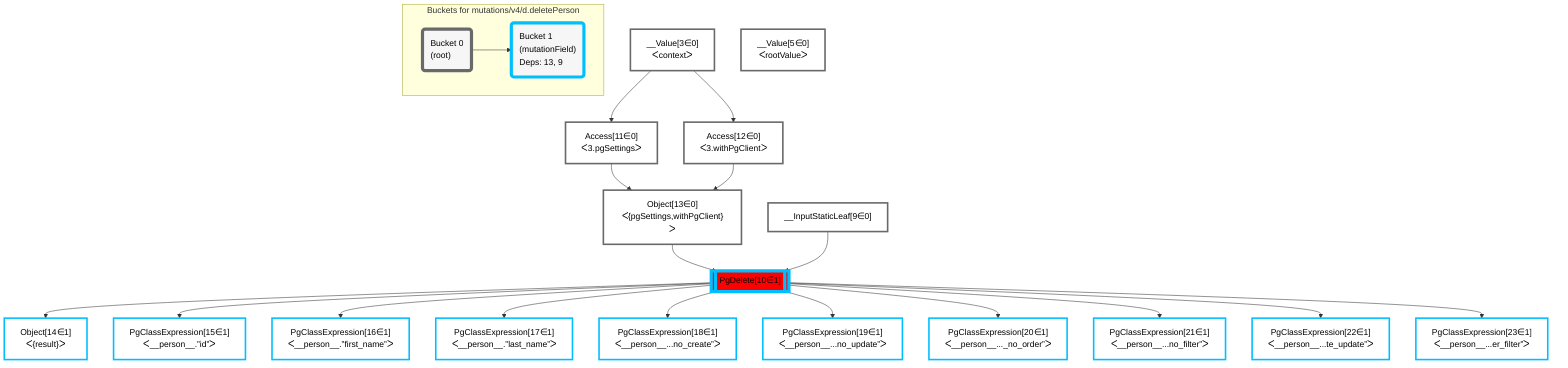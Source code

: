 graph TD
    classDef path fill:#eee,stroke:#000,color:#000
    classDef plan fill:#fff,stroke-width:3px,color:#000
    classDef itemplan fill:#fff,stroke-width:6px,color:#000
    classDef sideeffectplan fill:#f00,stroke-width:6px,color:#000
    classDef bucket fill:#f6f6f6,color:#000,stroke-width:6px,text-align:left


    %% define steps
    __Value3["__Value[3∈0]<br />ᐸcontextᐳ"]:::plan
    __Value5["__Value[5∈0]<br />ᐸrootValueᐳ"]:::plan
    __InputStaticLeaf9["__InputStaticLeaf[9∈0]"]:::plan
    Access11["Access[11∈0]<br />ᐸ3.pgSettingsᐳ"]:::plan
    Access12["Access[12∈0]<br />ᐸ3.withPgClientᐳ"]:::plan
    Object13["Object[13∈0]<br />ᐸ{pgSettings,withPgClient}ᐳ"]:::plan
    PgDelete10[["PgDelete[10∈1]"]]:::sideeffectplan
    Object14["Object[14∈1]<br />ᐸ{result}ᐳ"]:::plan
    PgClassExpression15["PgClassExpression[15∈1]<br />ᐸ__person__.”id”ᐳ"]:::plan
    PgClassExpression16["PgClassExpression[16∈1]<br />ᐸ__person__.”first_name”ᐳ"]:::plan
    PgClassExpression17["PgClassExpression[17∈1]<br />ᐸ__person__.”last_name”ᐳ"]:::plan
    PgClassExpression18["PgClassExpression[18∈1]<br />ᐸ__person__...no_create”ᐳ"]:::plan
    PgClassExpression19["PgClassExpression[19∈1]<br />ᐸ__person__...no_update”ᐳ"]:::plan
    PgClassExpression20["PgClassExpression[20∈1]<br />ᐸ__person__..._no_order”ᐳ"]:::plan
    PgClassExpression21["PgClassExpression[21∈1]<br />ᐸ__person__...no_filter”ᐳ"]:::plan
    PgClassExpression22["PgClassExpression[22∈1]<br />ᐸ__person__...te_update”ᐳ"]:::plan
    PgClassExpression23["PgClassExpression[23∈1]<br />ᐸ__person__...er_filter”ᐳ"]:::plan

    %% plan dependencies
    __Value3 --> Access11
    __Value3 --> Access12
    Access11 & Access12 --> Object13
    Object13 & __InputStaticLeaf9 --> PgDelete10
    PgDelete10 --> Object14
    PgDelete10 --> PgClassExpression15
    PgDelete10 --> PgClassExpression16
    PgDelete10 --> PgClassExpression17
    PgDelete10 --> PgClassExpression18
    PgDelete10 --> PgClassExpression19
    PgDelete10 --> PgClassExpression20
    PgDelete10 --> PgClassExpression21
    PgDelete10 --> PgClassExpression22
    PgDelete10 --> PgClassExpression23

    %% plan-to-path relationships

    subgraph "Buckets for mutations/v4/d.deletePerson"
    Bucket0("Bucket 0<br />(root)"):::bucket
    classDef bucket0 stroke:#696969
    class Bucket0,__Value3,__Value5,__InputStaticLeaf9,Access11,Access12,Object13 bucket0
    Bucket1("Bucket 1<br />(mutationField)<br />Deps: 13, 9"):::bucket
    classDef bucket1 stroke:#00bfff
    class Bucket1,PgDelete10,Object14,PgClassExpression15,PgClassExpression16,PgClassExpression17,PgClassExpression18,PgClassExpression19,PgClassExpression20,PgClassExpression21,PgClassExpression22,PgClassExpression23 bucket1
    Bucket0 --> Bucket1
    end